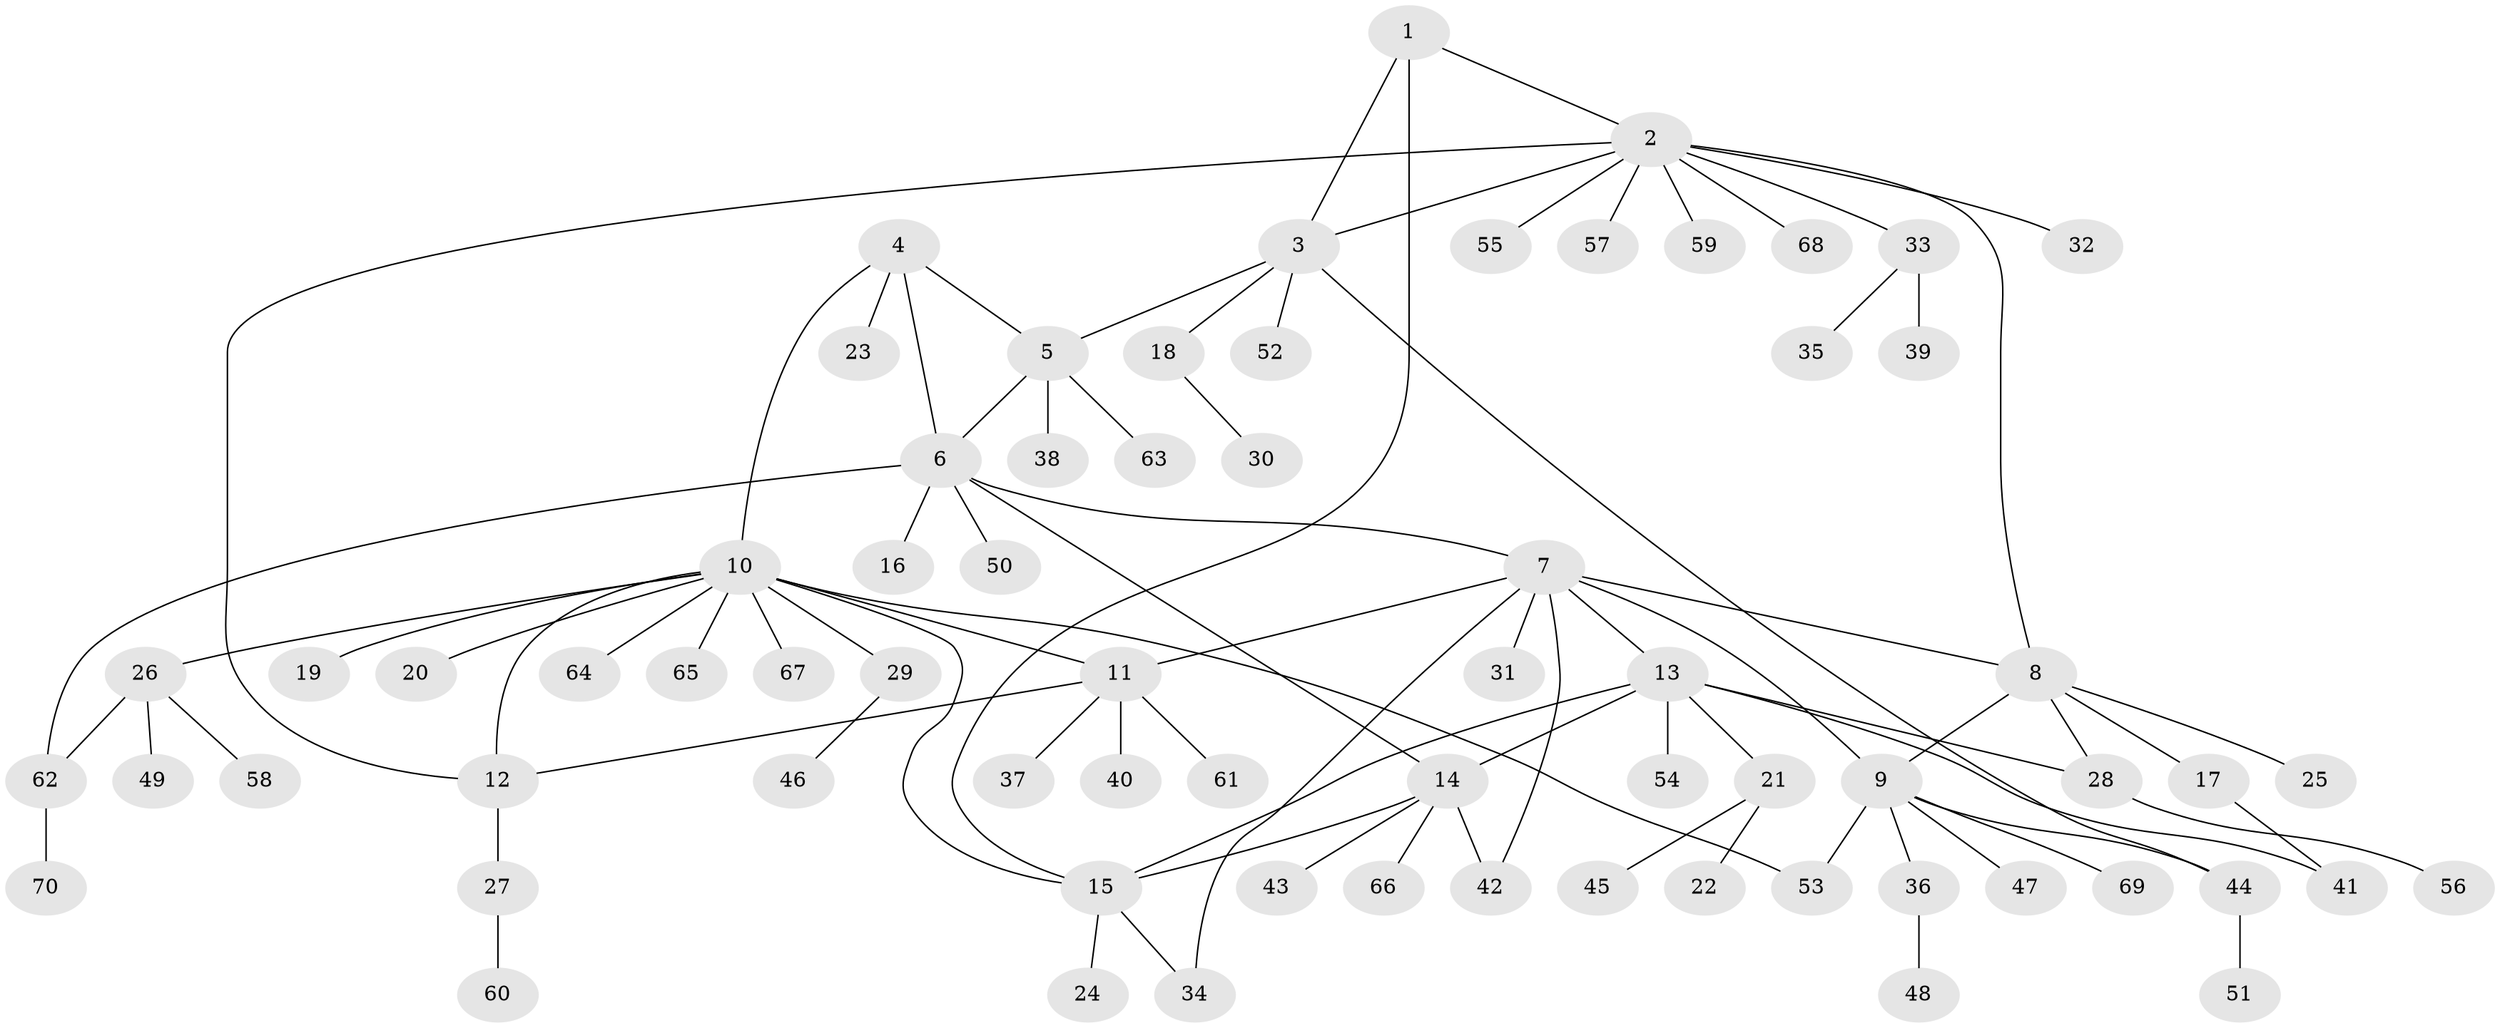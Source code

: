 // Generated by graph-tools (version 1.1) at 2025/11/02/27/25 16:11:35]
// undirected, 70 vertices, 87 edges
graph export_dot {
graph [start="1"]
  node [color=gray90,style=filled];
  1;
  2;
  3;
  4;
  5;
  6;
  7;
  8;
  9;
  10;
  11;
  12;
  13;
  14;
  15;
  16;
  17;
  18;
  19;
  20;
  21;
  22;
  23;
  24;
  25;
  26;
  27;
  28;
  29;
  30;
  31;
  32;
  33;
  34;
  35;
  36;
  37;
  38;
  39;
  40;
  41;
  42;
  43;
  44;
  45;
  46;
  47;
  48;
  49;
  50;
  51;
  52;
  53;
  54;
  55;
  56;
  57;
  58;
  59;
  60;
  61;
  62;
  63;
  64;
  65;
  66;
  67;
  68;
  69;
  70;
  1 -- 2;
  1 -- 3;
  1 -- 15;
  2 -- 3;
  2 -- 8;
  2 -- 12;
  2 -- 32;
  2 -- 33;
  2 -- 55;
  2 -- 57;
  2 -- 59;
  2 -- 68;
  3 -- 5;
  3 -- 18;
  3 -- 44;
  3 -- 52;
  4 -- 5;
  4 -- 6;
  4 -- 10;
  4 -- 23;
  5 -- 6;
  5 -- 38;
  5 -- 63;
  6 -- 7;
  6 -- 14;
  6 -- 16;
  6 -- 50;
  6 -- 62;
  7 -- 8;
  7 -- 9;
  7 -- 11;
  7 -- 13;
  7 -- 31;
  7 -- 34;
  7 -- 42;
  8 -- 9;
  8 -- 17;
  8 -- 25;
  8 -- 28;
  9 -- 36;
  9 -- 44;
  9 -- 47;
  9 -- 53;
  9 -- 69;
  10 -- 11;
  10 -- 12;
  10 -- 15;
  10 -- 19;
  10 -- 20;
  10 -- 26;
  10 -- 29;
  10 -- 53;
  10 -- 64;
  10 -- 65;
  10 -- 67;
  11 -- 12;
  11 -- 37;
  11 -- 40;
  11 -- 61;
  12 -- 27;
  13 -- 14;
  13 -- 15;
  13 -- 21;
  13 -- 28;
  13 -- 41;
  13 -- 54;
  14 -- 15;
  14 -- 42;
  14 -- 43;
  14 -- 66;
  15 -- 24;
  15 -- 34;
  17 -- 41;
  18 -- 30;
  21 -- 22;
  21 -- 45;
  26 -- 49;
  26 -- 58;
  26 -- 62;
  27 -- 60;
  28 -- 56;
  29 -- 46;
  33 -- 35;
  33 -- 39;
  36 -- 48;
  44 -- 51;
  62 -- 70;
}
